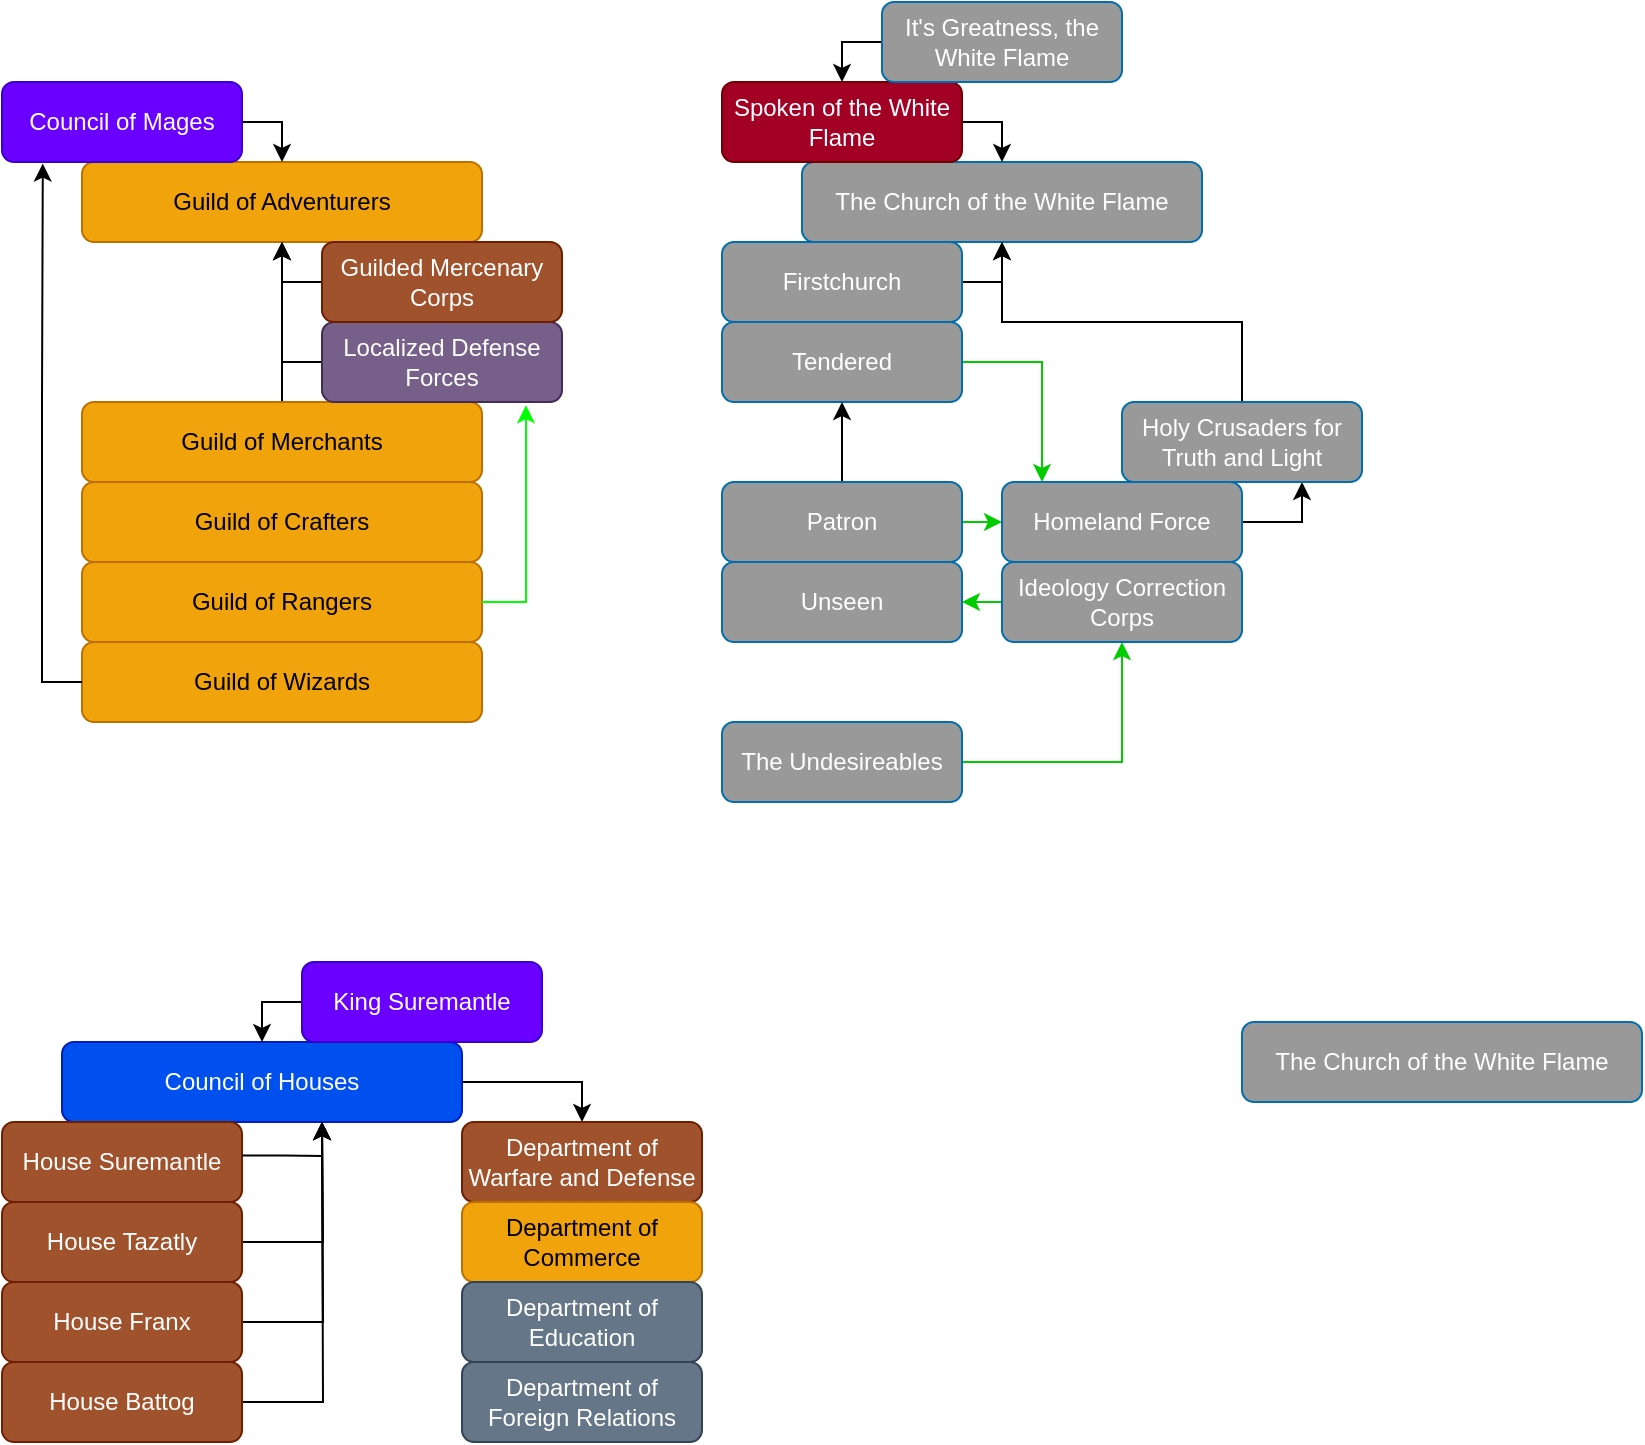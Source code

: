 <mxfile version="24.2.5" type="device">
  <diagram name="Page-1" id="o0ZqQBc5p8aBz4_Yj3NF">
    <mxGraphModel dx="828" dy="830" grid="1" gridSize="10" guides="1" tooltips="1" connect="1" arrows="1" fold="1" page="1" pageScale="1" pageWidth="1100" pageHeight="850" math="0" shadow="0">
      <root>
        <mxCell id="0" />
        <mxCell id="1" parent="0" />
        <mxCell id="Qp0GUsCn_s2tmI3Qah0Y-1" value="Guild of Adventurers" style="rounded=1;whiteSpace=wrap;html=1;fillColor=#f0a30a;fontColor=#000000;strokeColor=#BD7000;" parent="1" vertex="1">
          <mxGeometry x="120" y="120" width="200" height="40" as="geometry" />
        </mxCell>
        <mxCell id="Qp0GUsCn_s2tmI3Qah0Y-4" style="edgeStyle=orthogonalEdgeStyle;rounded=0;orthogonalLoop=1;jettySize=auto;html=1;exitX=0.5;exitY=0;exitDx=0;exitDy=0;entryX=0.5;entryY=1;entryDx=0;entryDy=0;" parent="1" source="Qp0GUsCn_s2tmI3Qah0Y-2" target="Qp0GUsCn_s2tmI3Qah0Y-1" edge="1">
          <mxGeometry relative="1" as="geometry" />
        </mxCell>
        <mxCell id="Qp0GUsCn_s2tmI3Qah0Y-2" value="Guild of Merchants" style="rounded=1;whiteSpace=wrap;html=1;fillColor=#f0a30a;fontColor=#000000;strokeColor=#BD7000;" parent="1" vertex="1">
          <mxGeometry x="120" y="240" width="200" height="40" as="geometry" />
        </mxCell>
        <mxCell id="Qp0GUsCn_s2tmI3Qah0Y-3" value="Guild of Crafters" style="rounded=1;whiteSpace=wrap;html=1;fillColor=#f0a30a;fontColor=#000000;strokeColor=#BD7000;" parent="1" vertex="1">
          <mxGeometry x="120" y="280" width="200" height="40" as="geometry" />
        </mxCell>
        <mxCell id="Qp0GUsCn_s2tmI3Qah0Y-6" style="edgeStyle=orthogonalEdgeStyle;rounded=0;orthogonalLoop=1;jettySize=auto;html=1;exitX=0;exitY=0.5;exitDx=0;exitDy=0;" parent="1" source="Qp0GUsCn_s2tmI3Qah0Y-5" target="Qp0GUsCn_s2tmI3Qah0Y-1" edge="1">
          <mxGeometry relative="1" as="geometry" />
        </mxCell>
        <mxCell id="Qp0GUsCn_s2tmI3Qah0Y-5" value="Localized Defense Forces" style="rounded=1;whiteSpace=wrap;html=1;fillColor=#76608a;fontColor=#ffffff;strokeColor=#432D57;" parent="1" vertex="1">
          <mxGeometry x="240" y="200" width="120" height="40" as="geometry" />
        </mxCell>
        <mxCell id="Qp0GUsCn_s2tmI3Qah0Y-8" style="edgeStyle=orthogonalEdgeStyle;rounded=0;orthogonalLoop=1;jettySize=auto;html=1;exitX=0;exitY=0.5;exitDx=0;exitDy=0;" parent="1" source="Qp0GUsCn_s2tmI3Qah0Y-7" target="Qp0GUsCn_s2tmI3Qah0Y-1" edge="1">
          <mxGeometry relative="1" as="geometry" />
        </mxCell>
        <mxCell id="Qp0GUsCn_s2tmI3Qah0Y-7" value="Guilded Mercenary Corps" style="rounded=1;whiteSpace=wrap;html=1;fillColor=#a0522d;fontColor=#ffffff;strokeColor=#6D1F00;" parent="1" vertex="1">
          <mxGeometry x="240" y="160" width="120" height="40" as="geometry" />
        </mxCell>
        <mxCell id="Qp0GUsCn_s2tmI3Qah0Y-9" value="Guild of Rangers" style="rounded=1;whiteSpace=wrap;html=1;fillColor=#f0a30a;fontColor=#000000;strokeColor=#BD7000;" parent="1" vertex="1">
          <mxGeometry x="120" y="320" width="200" height="40" as="geometry" />
        </mxCell>
        <mxCell id="Qp0GUsCn_s2tmI3Qah0Y-10" value="Guild of Wizards" style="rounded=1;whiteSpace=wrap;html=1;fillColor=#f0a30a;fontColor=#000000;strokeColor=#BD7000;" parent="1" vertex="1">
          <mxGeometry x="120" y="360" width="200" height="40" as="geometry" />
        </mxCell>
        <mxCell id="Qp0GUsCn_s2tmI3Qah0Y-14" style="edgeStyle=orthogonalEdgeStyle;rounded=0;orthogonalLoop=1;jettySize=auto;html=1;exitX=1;exitY=0.5;exitDx=0;exitDy=0;" parent="1" source="Qp0GUsCn_s2tmI3Qah0Y-12" target="Qp0GUsCn_s2tmI3Qah0Y-1" edge="1">
          <mxGeometry relative="1" as="geometry" />
        </mxCell>
        <mxCell id="Qp0GUsCn_s2tmI3Qah0Y-12" value="Council of Mages" style="rounded=1;whiteSpace=wrap;html=1;fillColor=#6a00ff;fontColor=#ffffff;strokeColor=#3700CC;" parent="1" vertex="1">
          <mxGeometry x="80" y="80" width="120" height="40" as="geometry" />
        </mxCell>
        <mxCell id="Qp0GUsCn_s2tmI3Qah0Y-13" style="edgeStyle=orthogonalEdgeStyle;rounded=0;orthogonalLoop=1;jettySize=auto;html=1;exitX=0;exitY=0.5;exitDx=0;exitDy=0;entryX=0.17;entryY=1.02;entryDx=0;entryDy=0;entryPerimeter=0;" parent="1" source="Qp0GUsCn_s2tmI3Qah0Y-10" target="Qp0GUsCn_s2tmI3Qah0Y-12" edge="1">
          <mxGeometry relative="1" as="geometry" />
        </mxCell>
        <mxCell id="Qp0GUsCn_s2tmI3Qah0Y-15" style="edgeStyle=orthogonalEdgeStyle;rounded=0;orthogonalLoop=1;jettySize=auto;html=1;exitX=1;exitY=0.5;exitDx=0;exitDy=0;entryX=0.85;entryY=1.04;entryDx=0;entryDy=0;entryPerimeter=0;fillColor=#00FF00;strokeColor=#00FF00;" parent="1" source="Qp0GUsCn_s2tmI3Qah0Y-9" target="Qp0GUsCn_s2tmI3Qah0Y-5" edge="1">
          <mxGeometry relative="1" as="geometry" />
        </mxCell>
        <mxCell id="Qp0GUsCn_s2tmI3Qah0Y-30" style="edgeStyle=orthogonalEdgeStyle;rounded=0;orthogonalLoop=1;jettySize=auto;html=1;exitX=1;exitY=0.5;exitDx=0;exitDy=0;" parent="1" source="Qp0GUsCn_s2tmI3Qah0Y-17" target="Qp0GUsCn_s2tmI3Qah0Y-29" edge="1">
          <mxGeometry relative="1" as="geometry" />
        </mxCell>
        <mxCell id="Qp0GUsCn_s2tmI3Qah0Y-17" value="Council of Houses" style="rounded=1;whiteSpace=wrap;html=1;fillColor=#0050ef;fontColor=#ffffff;strokeColor=#001DBC;" parent="1" vertex="1">
          <mxGeometry x="110" y="560" width="200" height="40" as="geometry" />
        </mxCell>
        <mxCell id="Qp0GUsCn_s2tmI3Qah0Y-34" style="edgeStyle=orthogonalEdgeStyle;rounded=0;orthogonalLoop=1;jettySize=auto;html=1;exitX=0;exitY=0.5;exitDx=0;exitDy=0;entryX=0.5;entryY=0;entryDx=0;entryDy=0;" parent="1" source="Qp0GUsCn_s2tmI3Qah0Y-18" target="Qp0GUsCn_s2tmI3Qah0Y-17" edge="1">
          <mxGeometry relative="1" as="geometry" />
        </mxCell>
        <mxCell id="Qp0GUsCn_s2tmI3Qah0Y-18" value="King Suremantle" style="rounded=1;whiteSpace=wrap;html=1;fillColor=#6a00ff;fontColor=#ffffff;strokeColor=#3700CC;" parent="1" vertex="1">
          <mxGeometry x="230" y="520" width="120" height="40" as="geometry" />
        </mxCell>
        <mxCell id="Qp0GUsCn_s2tmI3Qah0Y-20" value="House Suremantle" style="rounded=1;whiteSpace=wrap;html=1;fillColor=#a0522d;fontColor=#ffffff;strokeColor=#6D1F00;" parent="1" vertex="1">
          <mxGeometry x="80" y="600" width="120" height="40" as="geometry" />
        </mxCell>
        <mxCell id="91A2RXsGNv93fPLzzTM1-30" style="edgeStyle=orthogonalEdgeStyle;rounded=0;orthogonalLoop=1;jettySize=auto;html=1;exitX=1;exitY=0.5;exitDx=0;exitDy=0;" edge="1" parent="1" source="Qp0GUsCn_s2tmI3Qah0Y-21">
          <mxGeometry relative="1" as="geometry">
            <mxPoint x="240" y="600" as="targetPoint" />
          </mxGeometry>
        </mxCell>
        <mxCell id="Qp0GUsCn_s2tmI3Qah0Y-21" value="House Tazatly" style="rounded=1;whiteSpace=wrap;html=1;fillColor=#a0522d;fontColor=#ffffff;strokeColor=#6D1F00;" parent="1" vertex="1">
          <mxGeometry x="80" y="640" width="120" height="40" as="geometry" />
        </mxCell>
        <mxCell id="91A2RXsGNv93fPLzzTM1-29" style="edgeStyle=orthogonalEdgeStyle;rounded=0;orthogonalLoop=1;jettySize=auto;html=1;exitX=1;exitY=0.5;exitDx=0;exitDy=0;" edge="1" parent="1" source="Qp0GUsCn_s2tmI3Qah0Y-22">
          <mxGeometry relative="1" as="geometry">
            <mxPoint x="240" y="600" as="targetPoint" />
          </mxGeometry>
        </mxCell>
        <mxCell id="Qp0GUsCn_s2tmI3Qah0Y-22" value="House Franx" style="rounded=1;whiteSpace=wrap;html=1;fillColor=#a0522d;fontColor=#ffffff;strokeColor=#6D1F00;" parent="1" vertex="1">
          <mxGeometry x="80" y="680" width="120" height="40" as="geometry" />
        </mxCell>
        <mxCell id="Qp0GUsCn_s2tmI3Qah0Y-23" style="edgeStyle=orthogonalEdgeStyle;rounded=0;orthogonalLoop=1;jettySize=auto;html=1;exitX=1;exitY=0.5;exitDx=0;exitDy=0;" parent="1" edge="1">
          <mxGeometry relative="1" as="geometry">
            <mxPoint x="200" y="616.8" as="sourcePoint" />
            <mxPoint x="240" y="600" as="targetPoint" />
            <Array as="points">
              <mxPoint x="221" y="617" />
              <mxPoint x="240" y="617" />
            </Array>
          </mxGeometry>
        </mxCell>
        <mxCell id="91A2RXsGNv93fPLzzTM1-28" style="edgeStyle=orthogonalEdgeStyle;rounded=0;orthogonalLoop=1;jettySize=auto;html=1;exitX=1;exitY=0.5;exitDx=0;exitDy=0;" edge="1" parent="1" source="Qp0GUsCn_s2tmI3Qah0Y-26">
          <mxGeometry relative="1" as="geometry">
            <mxPoint x="240" y="600" as="targetPoint" />
          </mxGeometry>
        </mxCell>
        <mxCell id="Qp0GUsCn_s2tmI3Qah0Y-26" value="House Battog" style="rounded=1;whiteSpace=wrap;html=1;fillColor=#a0522d;fontColor=#ffffff;strokeColor=#6D1F00;" parent="1" vertex="1">
          <mxGeometry x="80" y="720" width="120" height="40" as="geometry" />
        </mxCell>
        <mxCell id="Qp0GUsCn_s2tmI3Qah0Y-29" value="Department of Warfare and Defense" style="rounded=1;whiteSpace=wrap;html=1;fillColor=#a0522d;fontColor=#ffffff;strokeColor=#6D1F00;" parent="1" vertex="1">
          <mxGeometry x="310" y="600" width="120" height="40" as="geometry" />
        </mxCell>
        <mxCell id="Qp0GUsCn_s2tmI3Qah0Y-31" value="Department of Commerce" style="rounded=1;whiteSpace=wrap;html=1;fillColor=#f0a30a;fontColor=#000000;strokeColor=#BD7000;" parent="1" vertex="1">
          <mxGeometry x="310" y="640" width="120" height="40" as="geometry" />
        </mxCell>
        <mxCell id="Qp0GUsCn_s2tmI3Qah0Y-32" value="Department of Education" style="rounded=1;whiteSpace=wrap;html=1;fillColor=#647687;fontColor=#ffffff;strokeColor=#314354;" parent="1" vertex="1">
          <mxGeometry x="310" y="680" width="120" height="40" as="geometry" />
        </mxCell>
        <mxCell id="Qp0GUsCn_s2tmI3Qah0Y-33" value="Department of Foreign Relations" style="rounded=1;whiteSpace=wrap;html=1;fillColor=#647687;fontColor=#ffffff;strokeColor=#314354;" parent="1" vertex="1">
          <mxGeometry x="310" y="720" width="120" height="40" as="geometry" />
        </mxCell>
        <mxCell id="91A2RXsGNv93fPLzzTM1-1" value="The Church of the White Flame" style="rounded=1;whiteSpace=wrap;html=1;fillColor=#999999;fontColor=#ffffff;strokeColor=#006EAF;" vertex="1" parent="1">
          <mxGeometry x="480" y="120" width="200" height="40" as="geometry" />
        </mxCell>
        <mxCell id="91A2RXsGNv93fPLzzTM1-4" style="edgeStyle=orthogonalEdgeStyle;rounded=0;orthogonalLoop=1;jettySize=auto;html=1;exitX=1;exitY=0.5;exitDx=0;exitDy=0;entryX=0.5;entryY=0;entryDx=0;entryDy=0;" edge="1" parent="1" source="91A2RXsGNv93fPLzzTM1-3" target="91A2RXsGNv93fPLzzTM1-1">
          <mxGeometry relative="1" as="geometry" />
        </mxCell>
        <mxCell id="91A2RXsGNv93fPLzzTM1-3" value="Spoken of the White Flame" style="rounded=1;whiteSpace=wrap;html=1;fillColor=#a20025;fontColor=#ffffff;strokeColor=#6F0000;" vertex="1" parent="1">
          <mxGeometry x="440" y="80" width="120" height="40" as="geometry" />
        </mxCell>
        <mxCell id="91A2RXsGNv93fPLzzTM1-6" style="edgeStyle=orthogonalEdgeStyle;rounded=0;orthogonalLoop=1;jettySize=auto;html=1;exitX=0;exitY=0.5;exitDx=0;exitDy=0;" edge="1" parent="1" source="91A2RXsGNv93fPLzzTM1-5" target="91A2RXsGNv93fPLzzTM1-3">
          <mxGeometry relative="1" as="geometry" />
        </mxCell>
        <mxCell id="91A2RXsGNv93fPLzzTM1-5" value="It&#39;s Greatness, the White Flame" style="rounded=1;whiteSpace=wrap;html=1;fillColor=#999999;fontColor=#ffffff;strokeColor=#006EAF;" vertex="1" parent="1">
          <mxGeometry x="520" y="40" width="120" height="40" as="geometry" />
        </mxCell>
        <mxCell id="91A2RXsGNv93fPLzzTM1-25" style="edgeStyle=orthogonalEdgeStyle;rounded=0;orthogonalLoop=1;jettySize=auto;html=1;exitX=1;exitY=0.5;exitDx=0;exitDy=0;" edge="1" parent="1" source="91A2RXsGNv93fPLzzTM1-7" target="91A2RXsGNv93fPLzzTM1-1">
          <mxGeometry relative="1" as="geometry" />
        </mxCell>
        <mxCell id="91A2RXsGNv93fPLzzTM1-7" value="Firstchurch" style="rounded=1;whiteSpace=wrap;html=1;fillColor=#999999;fontColor=#ffffff;strokeColor=#006EAF;" vertex="1" parent="1">
          <mxGeometry x="440" y="160" width="120" height="40" as="geometry" />
        </mxCell>
        <mxCell id="91A2RXsGNv93fPLzzTM1-21" style="edgeStyle=orthogonalEdgeStyle;rounded=0;orthogonalLoop=1;jettySize=auto;html=1;exitX=1;exitY=0.5;exitDx=0;exitDy=0;strokeColor=#00CC00;" edge="1" parent="1" source="91A2RXsGNv93fPLzzTM1-8" target="91A2RXsGNv93fPLzzTM1-19">
          <mxGeometry relative="1" as="geometry">
            <Array as="points">
              <mxPoint x="600" y="220" />
            </Array>
          </mxGeometry>
        </mxCell>
        <mxCell id="91A2RXsGNv93fPLzzTM1-8" value="Tendered" style="rounded=1;whiteSpace=wrap;html=1;fillColor=#999999;fontColor=#ffffff;strokeColor=#006EAF;" vertex="1" parent="1">
          <mxGeometry x="440" y="200" width="120" height="40" as="geometry" />
        </mxCell>
        <mxCell id="91A2RXsGNv93fPLzzTM1-17" style="edgeStyle=orthogonalEdgeStyle;rounded=0;orthogonalLoop=1;jettySize=auto;html=1;exitX=0.5;exitY=0;exitDx=0;exitDy=0;entryX=0.5;entryY=1;entryDx=0;entryDy=0;" edge="1" parent="1" source="91A2RXsGNv93fPLzzTM1-9" target="91A2RXsGNv93fPLzzTM1-8">
          <mxGeometry relative="1" as="geometry" />
        </mxCell>
        <mxCell id="91A2RXsGNv93fPLzzTM1-20" style="edgeStyle=orthogonalEdgeStyle;rounded=0;orthogonalLoop=1;jettySize=auto;html=1;exitX=1;exitY=0.5;exitDx=0;exitDy=0;entryX=0;entryY=0.5;entryDx=0;entryDy=0;strokeColor=#00CC00;" edge="1" parent="1" source="91A2RXsGNv93fPLzzTM1-9" target="91A2RXsGNv93fPLzzTM1-19">
          <mxGeometry relative="1" as="geometry" />
        </mxCell>
        <mxCell id="91A2RXsGNv93fPLzzTM1-9" value="Patron" style="rounded=1;whiteSpace=wrap;html=1;fillColor=#999999;fontColor=#ffffff;strokeColor=#006EAF;" vertex="1" parent="1">
          <mxGeometry x="440" y="280" width="120" height="40" as="geometry" />
        </mxCell>
        <mxCell id="91A2RXsGNv93fPLzzTM1-10" value="Unseen" style="rounded=1;whiteSpace=wrap;html=1;fillColor=#999999;fontColor=#ffffff;strokeColor=#006EAF;" vertex="1" parent="1">
          <mxGeometry x="440" y="320" width="120" height="40" as="geometry" />
        </mxCell>
        <mxCell id="91A2RXsGNv93fPLzzTM1-15" style="edgeStyle=orthogonalEdgeStyle;rounded=0;orthogonalLoop=1;jettySize=auto;html=1;exitX=1;exitY=0.5;exitDx=0;exitDy=0;entryX=0.5;entryY=1;entryDx=0;entryDy=0;strokeColor=#00CC00;" edge="1" parent="1" source="91A2RXsGNv93fPLzzTM1-11" target="91A2RXsGNv93fPLzzTM1-12">
          <mxGeometry relative="1" as="geometry" />
        </mxCell>
        <mxCell id="91A2RXsGNv93fPLzzTM1-11" value="The Undesireables" style="rounded=1;whiteSpace=wrap;html=1;fillColor=#999999;fontColor=#ffffff;strokeColor=#006EAF;" vertex="1" parent="1">
          <mxGeometry x="440" y="400" width="120" height="40" as="geometry" />
        </mxCell>
        <mxCell id="91A2RXsGNv93fPLzzTM1-16" style="edgeStyle=orthogonalEdgeStyle;rounded=0;orthogonalLoop=1;jettySize=auto;html=1;exitX=0;exitY=0.5;exitDx=0;exitDy=0;entryX=1;entryY=0.5;entryDx=0;entryDy=0;strokeColor=#00CC00;" edge="1" parent="1" source="91A2RXsGNv93fPLzzTM1-12" target="91A2RXsGNv93fPLzzTM1-10">
          <mxGeometry relative="1" as="geometry" />
        </mxCell>
        <mxCell id="91A2RXsGNv93fPLzzTM1-12" value="Ideology Correction Corps" style="rounded=1;whiteSpace=wrap;html=1;fillColor=#999999;fontColor=#ffffff;strokeColor=#006EAF;" vertex="1" parent="1">
          <mxGeometry x="580" y="320" width="120" height="40" as="geometry" />
        </mxCell>
        <mxCell id="91A2RXsGNv93fPLzzTM1-26" style="edgeStyle=orthogonalEdgeStyle;rounded=0;orthogonalLoop=1;jettySize=auto;html=1;exitX=1;exitY=0.5;exitDx=0;exitDy=0;entryX=0.75;entryY=1;entryDx=0;entryDy=0;" edge="1" parent="1" source="91A2RXsGNv93fPLzzTM1-19" target="91A2RXsGNv93fPLzzTM1-22">
          <mxGeometry relative="1" as="geometry" />
        </mxCell>
        <mxCell id="91A2RXsGNv93fPLzzTM1-19" value="Homeland Force" style="rounded=1;whiteSpace=wrap;html=1;fillColor=#999999;fontColor=#ffffff;strokeColor=#006EAF;" vertex="1" parent="1">
          <mxGeometry x="580" y="280" width="120" height="40" as="geometry" />
        </mxCell>
        <mxCell id="91A2RXsGNv93fPLzzTM1-24" style="edgeStyle=orthogonalEdgeStyle;rounded=0;orthogonalLoop=1;jettySize=auto;html=1;exitX=0.5;exitY=0;exitDx=0;exitDy=0;" edge="1" parent="1" source="91A2RXsGNv93fPLzzTM1-22" target="91A2RXsGNv93fPLzzTM1-1">
          <mxGeometry relative="1" as="geometry" />
        </mxCell>
        <mxCell id="91A2RXsGNv93fPLzzTM1-22" value="Holy Crusaders for Truth and Light" style="rounded=1;whiteSpace=wrap;html=1;fillColor=#999999;fontColor=#ffffff;strokeColor=#006EAF;" vertex="1" parent="1">
          <mxGeometry x="640" y="240" width="120" height="40" as="geometry" />
        </mxCell>
        <mxCell id="91A2RXsGNv93fPLzzTM1-27" value="The Church of the White Flame" style="rounded=1;whiteSpace=wrap;html=1;fillColor=#999999;fontColor=#ffffff;strokeColor=#006EAF;" vertex="1" parent="1">
          <mxGeometry x="700" y="550" width="200" height="40" as="geometry" />
        </mxCell>
      </root>
    </mxGraphModel>
  </diagram>
</mxfile>
